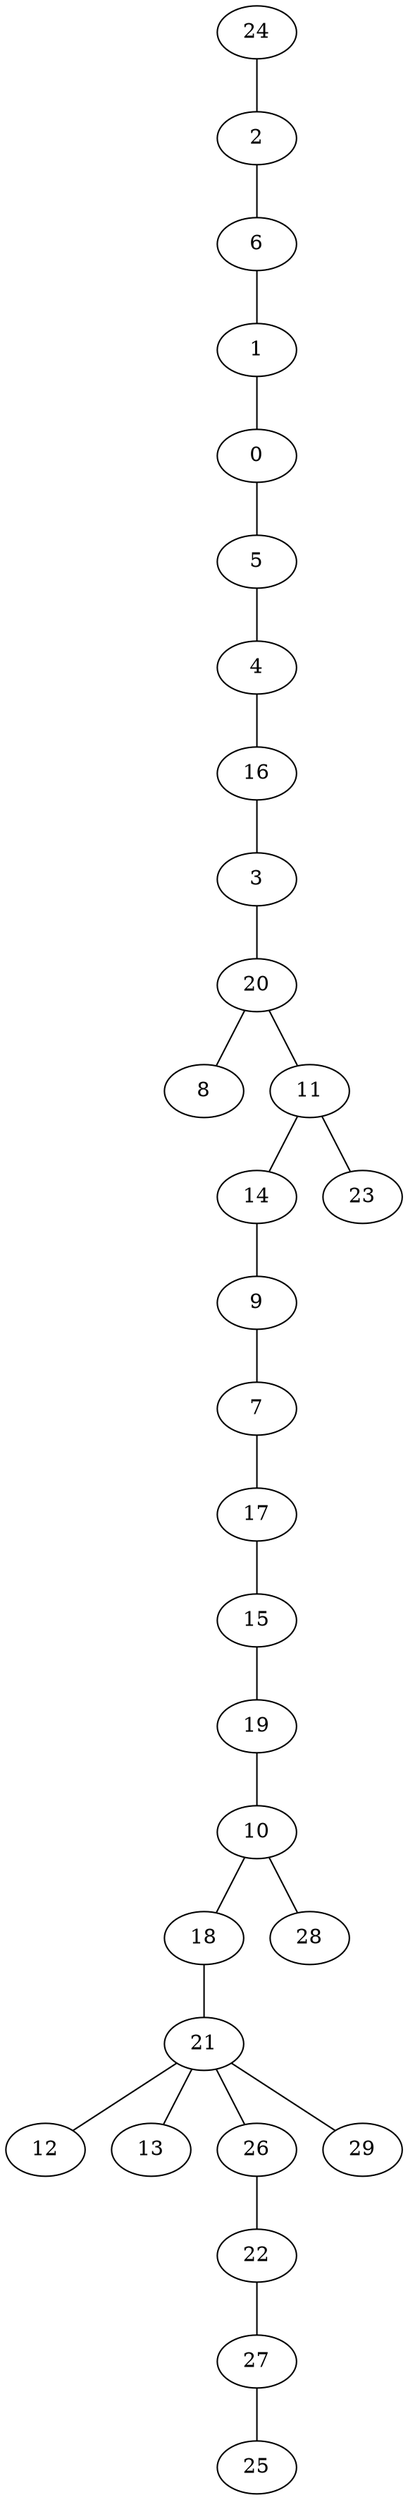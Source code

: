 graph Gnp_Gilbert_n30_p20_DFS_I {
24;
2;
6;
1;
0;
5;
4;
16;
3;
20;
8;
11;
14;
9;
7;
17;
15;
19;
10;
18;
21;
12;
13;
26;
22;
27;
25;
29;
28;
23;
24 -- 2;
2 -- 6;
6 -- 1;
1 -- 0;
0 -- 5;
5 -- 4;
4 -- 16;
16 -- 3;
3 -- 20;
20 -- 8;
20 -- 11;
11 -- 14;
14 -- 9;
9 -- 7;
7 -- 17;
17 -- 15;
15 -- 19;
19 -- 10;
10 -- 18;
18 -- 21;
21 -- 12;
21 -- 13;
21 -- 26;
26 -- 22;
22 -- 27;
27 -- 25;
21 -- 29;
10 -- 28;
11 -- 23;
}